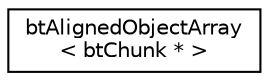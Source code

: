 digraph "Graphical Class Hierarchy"
{
  edge [fontname="Helvetica",fontsize="10",labelfontname="Helvetica",labelfontsize="10"];
  node [fontname="Helvetica",fontsize="10",shape=record];
  rankdir="LR";
  Node1 [label="btAlignedObjectArray\l\< btChunk * \>",height=0.2,width=0.4,color="black", fillcolor="white", style="filled",URL="$classbt_aligned_object_array.html"];
}
